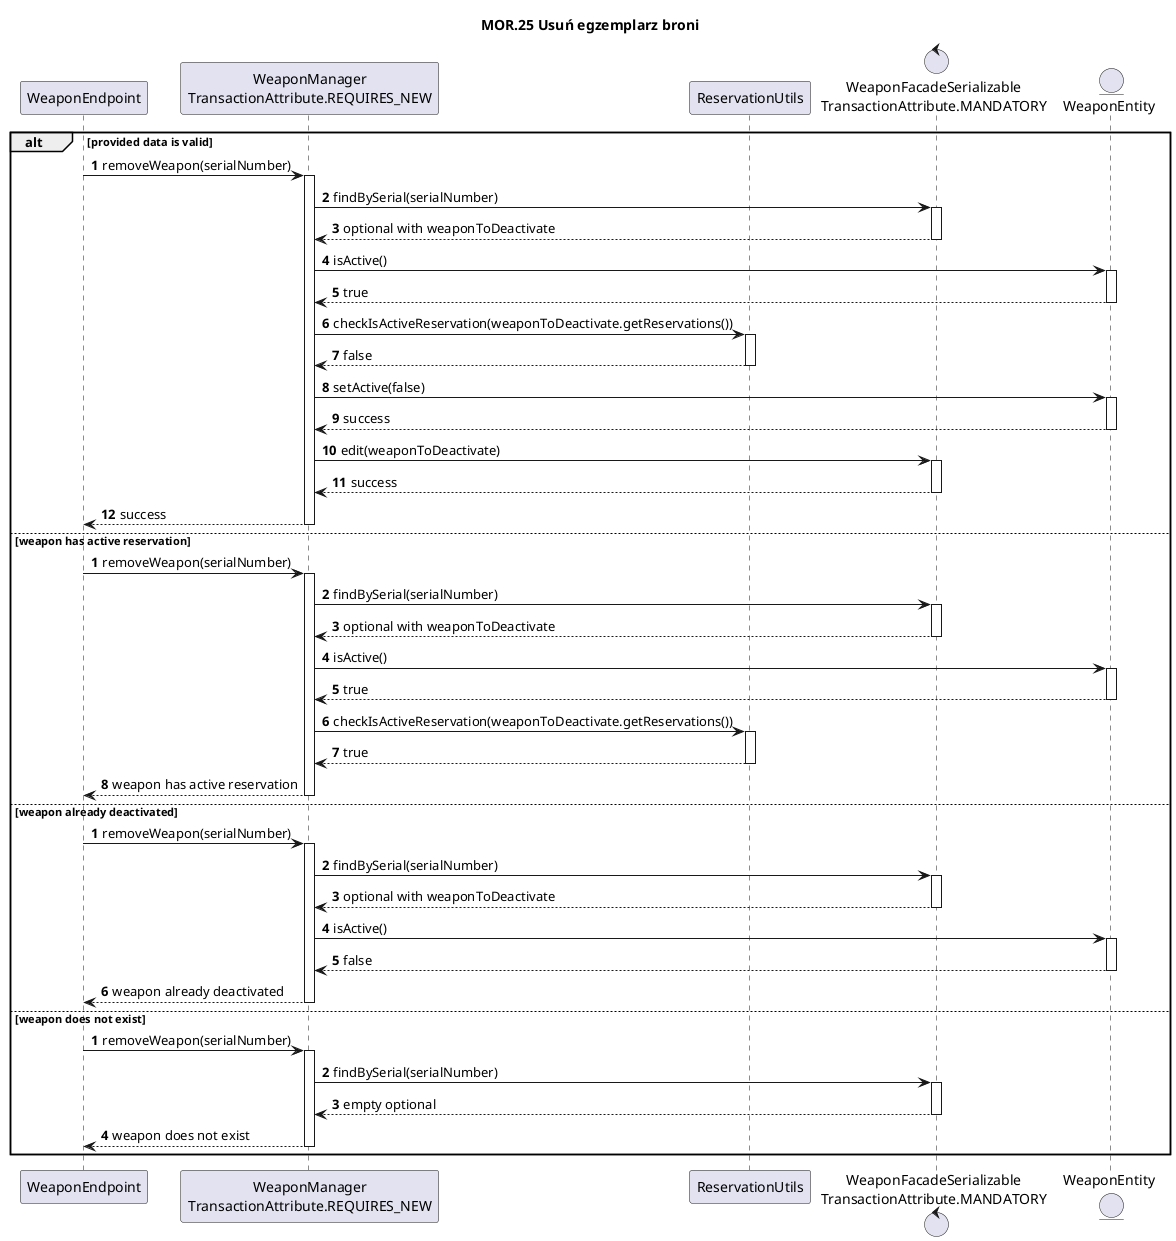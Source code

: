 @startuml

title MOR.25 Usuń egzemplarz broni
autoactivate on

participant WeaponEndpoint
participant "WeaponManager\nTransactionAttribute.REQUIRES_NEW" as WeaponManager
participant ReservationUtils
control "WeaponFacadeSerializable\nTransactionAttribute.MANDATORY" as WeaponFacade
entity WeaponEntity

alt provided data is valid
autonumber
    WeaponEndpoint -> WeaponManager: removeWeapon(serialNumber)
        WeaponManager -> WeaponFacade: findBySerial(serialNumber)
        return optional with weaponToDeactivate
        WeaponManager -> WeaponEntity: isActive()
        return true
        WeaponManager -> ReservationUtils: checkIsActiveReservation(weaponToDeactivate.getReservations())
        return false
        WeaponManager -> WeaponEntity: setActive(false)
        return success
        WeaponManager -> WeaponFacade: edit(weaponToDeactivate)
        return success
    return success
else weapon has active reservation
autonumber
    WeaponEndpoint -> WeaponManager: removeWeapon(serialNumber)
        WeaponManager -> WeaponFacade: findBySerial(serialNumber)
        return optional with weaponToDeactivate
        WeaponManager -> WeaponEntity: isActive()
        return true
        WeaponManager -> ReservationUtils: checkIsActiveReservation(weaponToDeactivate.getReservations())
        return true
    return weapon has active reservation
else weapon already deactivated
autonumber
    WeaponEndpoint -> WeaponManager: removeWeapon(serialNumber)
        WeaponManager -> WeaponFacade: findBySerial(serialNumber)
        return optional with weaponToDeactivate
        WeaponManager -> WeaponEntity: isActive()
        return false
    return weapon already deactivated
else weapon does not exist
autonumber
    WeaponEndpoint -> WeaponManager: removeWeapon(serialNumber)
        WeaponManager -> WeaponFacade: findBySerial(serialNumber)
        return empty optional
    return weapon does not exist
end
@enduml